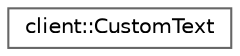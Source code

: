 digraph "Graphical Class Hierarchy"
{
 // LATEX_PDF_SIZE
  bgcolor="transparent";
  edge [fontname=Helvetica,fontsize=10,labelfontname=Helvetica,labelfontsize=10];
  node [fontname=Helvetica,fontsize=10,shape=box,height=0.2,width=0.4];
  rankdir="LR";
  Node0 [label="client::CustomText",height=0.2,width=0.4,color="grey40", fillcolor="white", style="filled",URL="$classclient_1_1_custom_text.html",tooltip="class CustomText -"];
}

